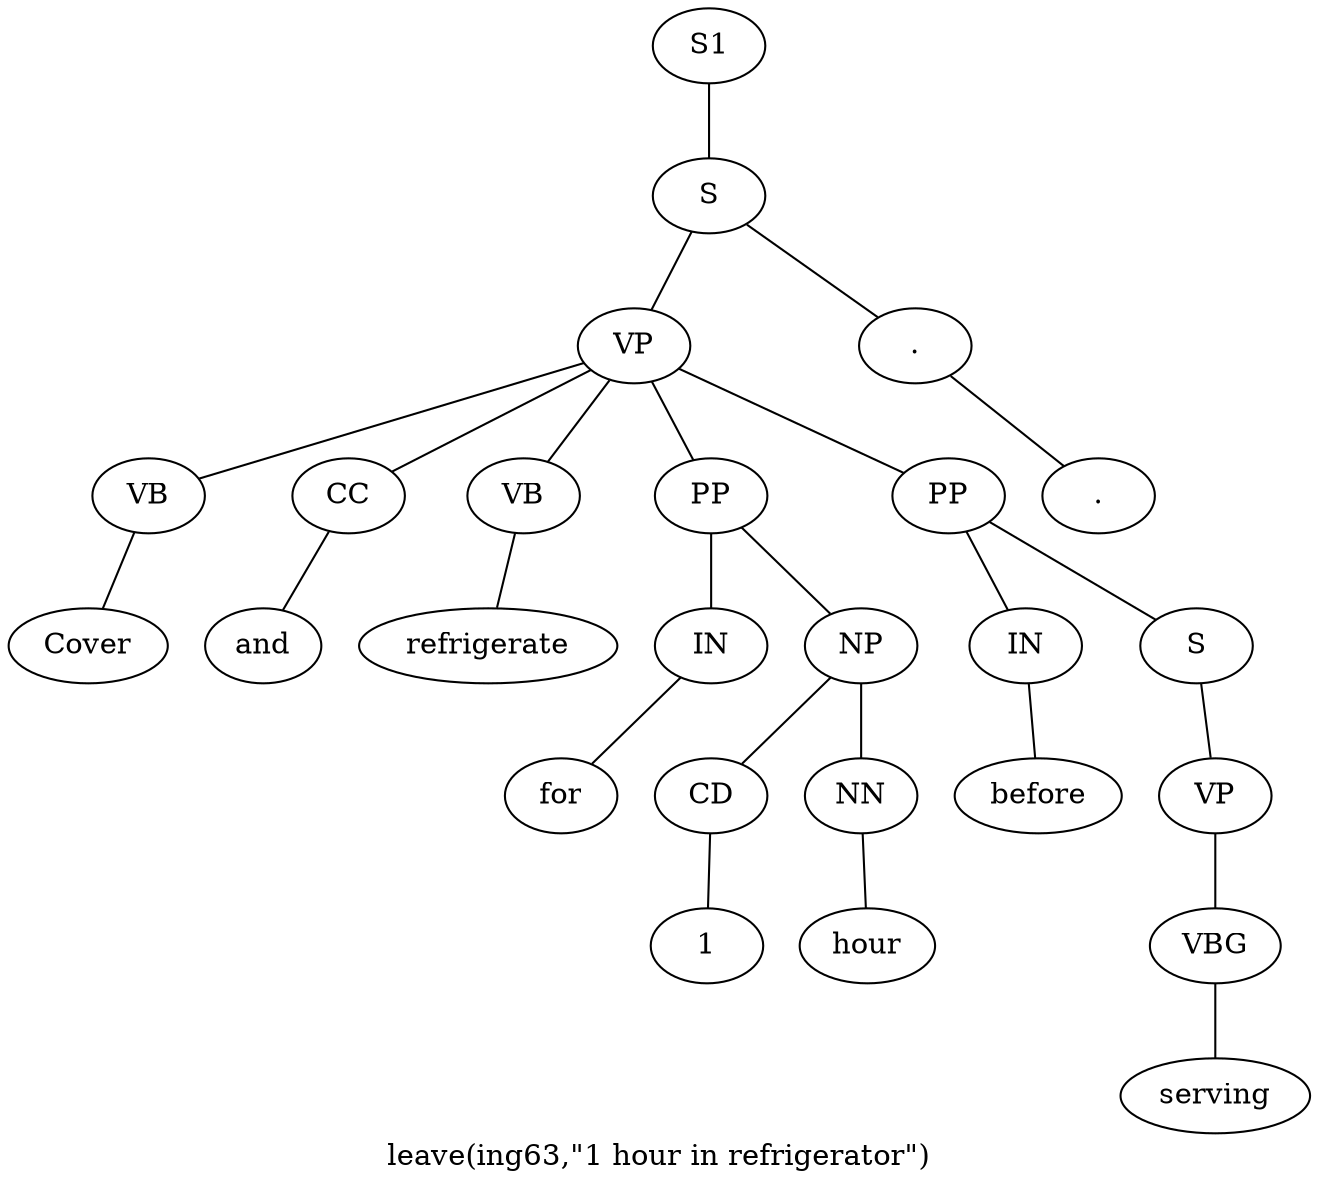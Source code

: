 graph SyntaxGraph {
	label = "leave(ing63,\"1 hour in refrigerator\")";
	Node0 [label="S1"];
	Node1 [label="S"];
	Node2 [label="VP"];
	Node3 [label="VB"];
	Node4 [label="Cover"];
	Node5 [label="CC"];
	Node6 [label="and"];
	Node7 [label="VB"];
	Node8 [label="refrigerate"];
	Node9 [label="PP"];
	Node10 [label="IN"];
	Node11 [label="for"];
	Node12 [label="NP"];
	Node13 [label="CD"];
	Node14 [label="1"];
	Node15 [label="NN"];
	Node16 [label="hour"];
	Node17 [label="PP"];
	Node18 [label="IN"];
	Node19 [label="before"];
	Node20 [label="S"];
	Node21 [label="VP"];
	Node22 [label="VBG"];
	Node23 [label="serving"];
	Node24 [label="."];
	Node25 [label="."];

	Node0 -- Node1;
	Node1 -- Node2;
	Node1 -- Node24;
	Node2 -- Node3;
	Node2 -- Node5;
	Node2 -- Node7;
	Node2 -- Node9;
	Node2 -- Node17;
	Node3 -- Node4;
	Node5 -- Node6;
	Node7 -- Node8;
	Node9 -- Node10;
	Node9 -- Node12;
	Node10 -- Node11;
	Node12 -- Node13;
	Node12 -- Node15;
	Node13 -- Node14;
	Node15 -- Node16;
	Node17 -- Node18;
	Node17 -- Node20;
	Node18 -- Node19;
	Node20 -- Node21;
	Node21 -- Node22;
	Node22 -- Node23;
	Node24 -- Node25;
}